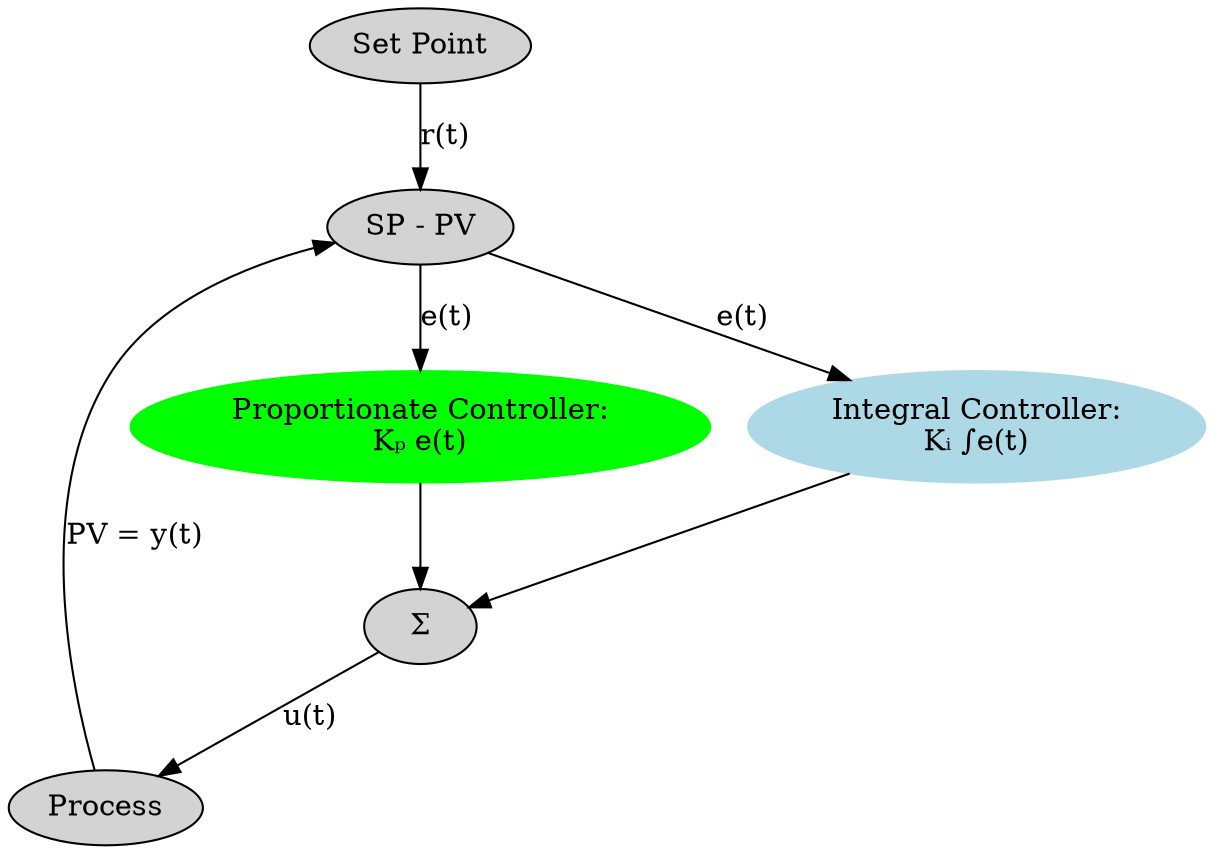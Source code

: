 digraph PI {
    node [style=filled];
    SP [label="Set Point"];
    PR [label="Process"];
    S1 [label="SP - PV"];
    P  [color=green,label="Proportionate Controller:\nKₚ e(t)"];
    I  [color=lightblue,label="Integral Controller:\nKᵢ ∫e(t)"];
    S2 [label="Σ"];

    SP -> S1 [label="r(t)"];
    PR -> S1 [label="PV = y(t)"];
    S1 -> P  [label="e(t)"];
    S1 -> I  [label="e(t)"];
    P  -> S2;
    I  -> S2;
    S2 -> PR [label="u(t)"];
}
